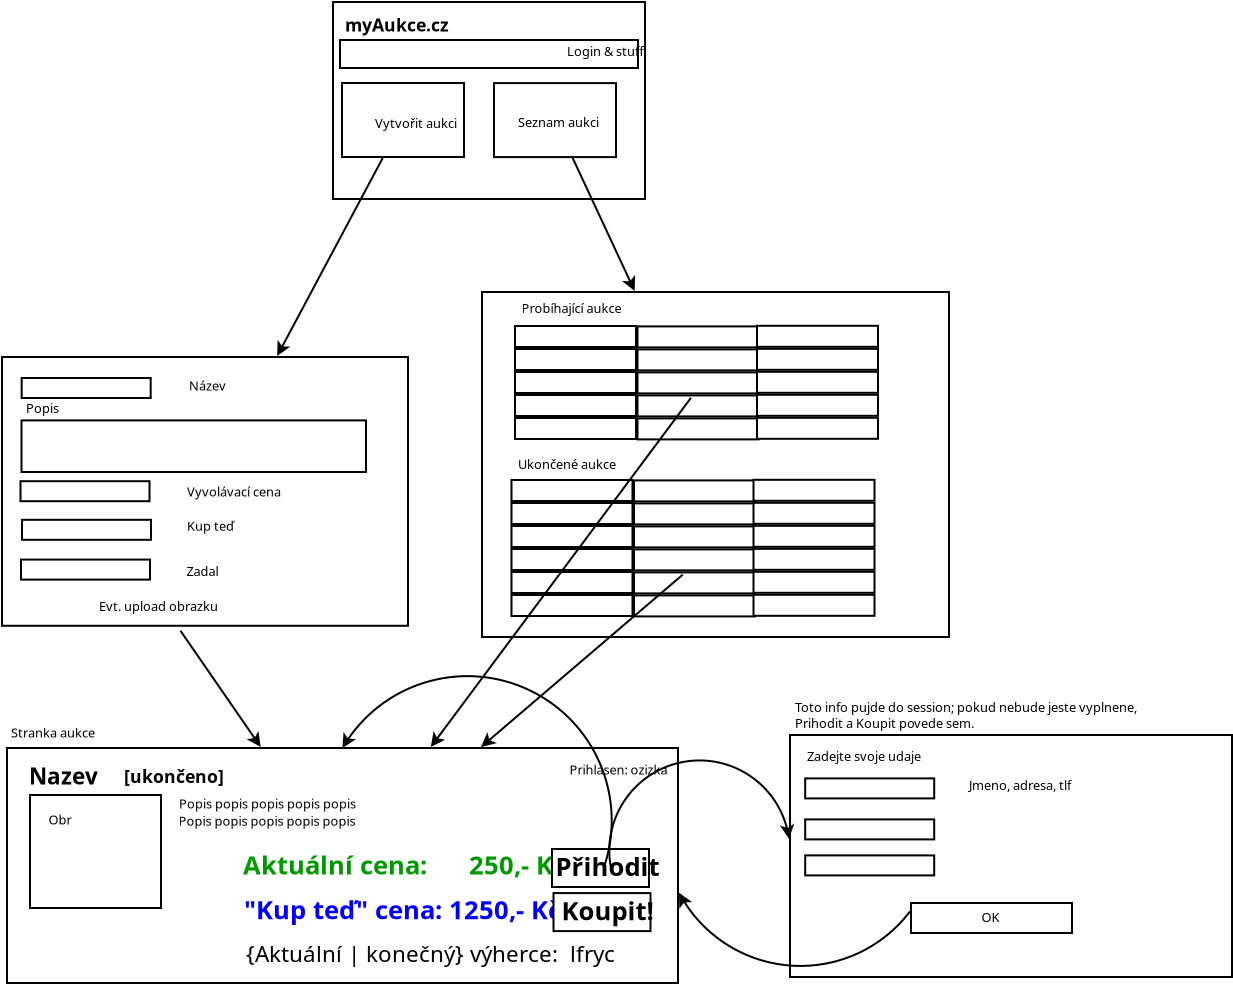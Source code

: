 <?xml version="1.0" encoding="UTF-8"?>
<dia:diagram xmlns:dia="http://www.lysator.liu.se/~alla/dia/">
  <dia:layer name="Pozadí" visible="true">
    <dia:object type="Standard - Box" version="0" id="O0">
      <dia:attribute name="obj_pos">
        <dia:point val="22.65,3.55"/>
      </dia:attribute>
      <dia:attribute name="obj_bb">
        <dia:rectangle val="22.6,3.5;38.3,13.45"/>
      </dia:attribute>
      <dia:attribute name="elem_corner">
        <dia:point val="22.65,3.55"/>
      </dia:attribute>
      <dia:attribute name="elem_width">
        <dia:real val="15.6"/>
      </dia:attribute>
      <dia:attribute name="elem_height">
        <dia:real val="9.85"/>
      </dia:attribute>
      <dia:attribute name="show_background">
        <dia:boolean val="true"/>
      </dia:attribute>
    </dia:object>
    <dia:object type="Standard - Box" version="0" id="O1">
      <dia:attribute name="obj_pos">
        <dia:point val="23.1,7.6"/>
      </dia:attribute>
      <dia:attribute name="obj_bb">
        <dia:rectangle val="23.05,7.55;29.25,11.35"/>
      </dia:attribute>
      <dia:attribute name="elem_corner">
        <dia:point val="23.1,7.6"/>
      </dia:attribute>
      <dia:attribute name="elem_width">
        <dia:real val="6.1"/>
      </dia:attribute>
      <dia:attribute name="elem_height">
        <dia:real val="3.7"/>
      </dia:attribute>
      <dia:attribute name="show_background">
        <dia:boolean val="true"/>
      </dia:attribute>
    </dia:object>
    <dia:object type="Standard - Text" version="1" id="O2">
      <dia:attribute name="obj_pos">
        <dia:point val="23.25,5.025"/>
      </dia:attribute>
      <dia:attribute name="obj_bb">
        <dia:rectangle val="23.25,4.298;27.883,5.567"/>
      </dia:attribute>
      <dia:attribute name="text">
        <dia:composite type="text">
          <dia:attribute name="string">
            <dia:string>#myAukce.cz#</dia:string>
          </dia:attribute>
          <dia:attribute name="font">
            <dia:font family="sans" style="80" name="Helvetica-Bold"/>
          </dia:attribute>
          <dia:attribute name="height">
            <dia:real val="1.1"/>
          </dia:attribute>
          <dia:attribute name="pos">
            <dia:point val="23.25,5.025"/>
          </dia:attribute>
          <dia:attribute name="color">
            <dia:color val="#000000"/>
          </dia:attribute>
          <dia:attribute name="alignment">
            <dia:enum val="0"/>
          </dia:attribute>
        </dia:composite>
      </dia:attribute>
      <dia:attribute name="valign">
        <dia:enum val="3"/>
      </dia:attribute>
    </dia:object>
    <dia:object type="Standard - Text" version="1" id="O3">
      <dia:attribute name="obj_pos">
        <dia:point val="24.75,9.85"/>
      </dia:attribute>
      <dia:attribute name="obj_bb">
        <dia:rectangle val="24.75,9.32;28.2,10.245"/>
      </dia:attribute>
      <dia:attribute name="text">
        <dia:composite type="text">
          <dia:attribute name="string">
            <dia:string>#Vytvořit aukci#</dia:string>
          </dia:attribute>
          <dia:attribute name="font">
            <dia:font family="sans" style="0" name="Helvetica"/>
          </dia:attribute>
          <dia:attribute name="height">
            <dia:real val="0.8"/>
          </dia:attribute>
          <dia:attribute name="pos">
            <dia:point val="24.75,9.85"/>
          </dia:attribute>
          <dia:attribute name="color">
            <dia:color val="#000000"/>
          </dia:attribute>
          <dia:attribute name="alignment">
            <dia:enum val="0"/>
          </dia:attribute>
        </dia:composite>
      </dia:attribute>
      <dia:attribute name="valign">
        <dia:enum val="3"/>
      </dia:attribute>
    </dia:object>
    <dia:object type="Standard - Box" version="0" id="O4">
      <dia:attribute name="obj_pos">
        <dia:point val="30.7,7.605"/>
      </dia:attribute>
      <dia:attribute name="obj_bb">
        <dia:rectangle val="30.65,7.555;36.85,11.355"/>
      </dia:attribute>
      <dia:attribute name="elem_corner">
        <dia:point val="30.7,7.605"/>
      </dia:attribute>
      <dia:attribute name="elem_width">
        <dia:real val="6.1"/>
      </dia:attribute>
      <dia:attribute name="elem_height">
        <dia:real val="3.7"/>
      </dia:attribute>
      <dia:attribute name="show_background">
        <dia:boolean val="true"/>
      </dia:attribute>
    </dia:object>
    <dia:object type="Standard - Text" version="1" id="O5">
      <dia:attribute name="obj_pos">
        <dia:point val="31.9,9.805"/>
      </dia:attribute>
      <dia:attribute name="obj_bb">
        <dia:rectangle val="31.9,9.275;35.572,10.2"/>
      </dia:attribute>
      <dia:attribute name="text">
        <dia:composite type="text">
          <dia:attribute name="string">
            <dia:string>#Seznam aukci#</dia:string>
          </dia:attribute>
          <dia:attribute name="font">
            <dia:font family="sans" style="0" name="Helvetica"/>
          </dia:attribute>
          <dia:attribute name="height">
            <dia:real val="0.8"/>
          </dia:attribute>
          <dia:attribute name="pos">
            <dia:point val="31.9,9.805"/>
          </dia:attribute>
          <dia:attribute name="color">
            <dia:color val="#000000"/>
          </dia:attribute>
          <dia:attribute name="alignment">
            <dia:enum val="0"/>
          </dia:attribute>
        </dia:composite>
      </dia:attribute>
      <dia:attribute name="valign">
        <dia:enum val="3"/>
      </dia:attribute>
    </dia:object>
    <dia:object type="Standard - Box" version="0" id="O6">
      <dia:attribute name="obj_pos">
        <dia:point val="23,5.45"/>
      </dia:attribute>
      <dia:attribute name="obj_bb">
        <dia:rectangle val="22.95,5.4;37.95,6.9"/>
      </dia:attribute>
      <dia:attribute name="elem_corner">
        <dia:point val="23,5.45"/>
      </dia:attribute>
      <dia:attribute name="elem_width">
        <dia:real val="14.9"/>
      </dia:attribute>
      <dia:attribute name="elem_height">
        <dia:real val="1.4"/>
      </dia:attribute>
      <dia:attribute name="show_background">
        <dia:boolean val="true"/>
      </dia:attribute>
    </dia:object>
    <dia:object type="Standard - Text" version="1" id="O7">
      <dia:attribute name="obj_pos">
        <dia:point val="34.35,6.25"/>
      </dia:attribute>
      <dia:attribute name="obj_bb">
        <dia:rectangle val="34.35,5.72;37.587,6.645"/>
      </dia:attribute>
      <dia:attribute name="text">
        <dia:composite type="text">
          <dia:attribute name="string">
            <dia:string>#Login &amp; stuff#</dia:string>
          </dia:attribute>
          <dia:attribute name="font">
            <dia:font family="sans" style="0" name="Helvetica"/>
          </dia:attribute>
          <dia:attribute name="height">
            <dia:real val="0.8"/>
          </dia:attribute>
          <dia:attribute name="pos">
            <dia:point val="34.35,6.25"/>
          </dia:attribute>
          <dia:attribute name="color">
            <dia:color val="#000000"/>
          </dia:attribute>
          <dia:attribute name="alignment">
            <dia:enum val="0"/>
          </dia:attribute>
        </dia:composite>
      </dia:attribute>
      <dia:attribute name="valign">
        <dia:enum val="3"/>
      </dia:attribute>
    </dia:object>
    <dia:object type="Standard - Box" version="0" id="O8">
      <dia:attribute name="obj_pos">
        <dia:point val="6.1,21.3"/>
      </dia:attribute>
      <dia:attribute name="obj_bb">
        <dia:rectangle val="6.05,21.25;26.45,34.788"/>
      </dia:attribute>
      <dia:attribute name="elem_corner">
        <dia:point val="6.1,21.3"/>
      </dia:attribute>
      <dia:attribute name="elem_width">
        <dia:real val="20.3"/>
      </dia:attribute>
      <dia:attribute name="elem_height">
        <dia:real val="13.438"/>
      </dia:attribute>
      <dia:attribute name="show_background">
        <dia:boolean val="true"/>
      </dia:attribute>
    </dia:object>
    <dia:object type="Standard - Box" version="0" id="O9">
      <dia:attribute name="obj_pos">
        <dia:point val="7.083,22.35"/>
      </dia:attribute>
      <dia:attribute name="obj_bb">
        <dia:rectangle val="7.033,22.3;13.583,23.4"/>
      </dia:attribute>
      <dia:attribute name="elem_corner">
        <dia:point val="7.083,22.35"/>
      </dia:attribute>
      <dia:attribute name="elem_width">
        <dia:real val="6.45"/>
      </dia:attribute>
      <dia:attribute name="elem_height">
        <dia:real val="1"/>
      </dia:attribute>
      <dia:attribute name="show_background">
        <dia:boolean val="true"/>
      </dia:attribute>
    </dia:object>
    <dia:object type="Standard - Box" version="0" id="O10">
      <dia:attribute name="obj_pos">
        <dia:point val="7.075,24.47"/>
      </dia:attribute>
      <dia:attribute name="obj_bb">
        <dia:rectangle val="7.025,24.42;24.35,27.1"/>
      </dia:attribute>
      <dia:attribute name="elem_corner">
        <dia:point val="7.075,24.47"/>
      </dia:attribute>
      <dia:attribute name="elem_width">
        <dia:real val="17.225"/>
      </dia:attribute>
      <dia:attribute name="elem_height">
        <dia:real val="2.58"/>
      </dia:attribute>
      <dia:attribute name="show_background">
        <dia:boolean val="true"/>
      </dia:attribute>
    </dia:object>
    <dia:object type="Standard - Box" version="0" id="O11">
      <dia:attribute name="obj_pos">
        <dia:point val="7.1,29.44"/>
      </dia:attribute>
      <dia:attribute name="obj_bb">
        <dia:rectangle val="7.05,29.39;13.6,30.49"/>
      </dia:attribute>
      <dia:attribute name="elem_corner">
        <dia:point val="7.1,29.44"/>
      </dia:attribute>
      <dia:attribute name="elem_width">
        <dia:real val="6.45"/>
      </dia:attribute>
      <dia:attribute name="elem_height">
        <dia:real val="1"/>
      </dia:attribute>
      <dia:attribute name="show_background">
        <dia:boolean val="true"/>
      </dia:attribute>
    </dia:object>
    <dia:object type="Standard - Box" version="0" id="O12">
      <dia:attribute name="obj_pos">
        <dia:point val="7.025,27.51"/>
      </dia:attribute>
      <dia:attribute name="obj_bb">
        <dia:rectangle val="6.975,27.46;13.525,28.56"/>
      </dia:attribute>
      <dia:attribute name="elem_corner">
        <dia:point val="7.025,27.51"/>
      </dia:attribute>
      <dia:attribute name="elem_width">
        <dia:real val="6.45"/>
      </dia:attribute>
      <dia:attribute name="elem_height">
        <dia:real val="1"/>
      </dia:attribute>
      <dia:attribute name="show_background">
        <dia:boolean val="true"/>
      </dia:attribute>
    </dia:object>
    <dia:object type="Standard - Box" version="0" id="O13">
      <dia:attribute name="obj_pos">
        <dia:point val="7.05,31.43"/>
      </dia:attribute>
      <dia:attribute name="obj_bb">
        <dia:rectangle val="7,31.38;13.55,32.48"/>
      </dia:attribute>
      <dia:attribute name="elem_corner">
        <dia:point val="7.05,31.43"/>
      </dia:attribute>
      <dia:attribute name="elem_width">
        <dia:real val="6.45"/>
      </dia:attribute>
      <dia:attribute name="elem_height">
        <dia:real val="1"/>
      </dia:attribute>
      <dia:attribute name="show_background">
        <dia:boolean val="true"/>
      </dia:attribute>
    </dia:object>
    <dia:object type="Standard - Text" version="1" id="O14">
      <dia:attribute name="obj_pos">
        <dia:point val="15.45,22.975"/>
      </dia:attribute>
      <dia:attribute name="obj_bb">
        <dia:rectangle val="15.45,22.445;17.105,23.37"/>
      </dia:attribute>
      <dia:attribute name="text">
        <dia:composite type="text">
          <dia:attribute name="string">
            <dia:string>#Název#</dia:string>
          </dia:attribute>
          <dia:attribute name="font">
            <dia:font family="sans" style="0" name="Helvetica"/>
          </dia:attribute>
          <dia:attribute name="height">
            <dia:real val="0.8"/>
          </dia:attribute>
          <dia:attribute name="pos">
            <dia:point val="15.45,22.975"/>
          </dia:attribute>
          <dia:attribute name="color">
            <dia:color val="#000000"/>
          </dia:attribute>
          <dia:attribute name="alignment">
            <dia:enum val="0"/>
          </dia:attribute>
        </dia:composite>
      </dia:attribute>
      <dia:attribute name="valign">
        <dia:enum val="3"/>
      </dia:attribute>
    </dia:object>
    <dia:object type="Standard - Text" version="1" id="O15">
      <dia:attribute name="obj_pos">
        <dia:point val="7.3,24.1"/>
      </dia:attribute>
      <dia:attribute name="obj_bb">
        <dia:rectangle val="7.3,23.554;8.776,24.528"/>
      </dia:attribute>
      <dia:attribute name="text">
        <dia:composite type="text">
          <dia:attribute name="string">
            <dia:string>#Popis#</dia:string>
          </dia:attribute>
          <dia:attribute name="font">
            <dia:font family="sans" style="0" name="Helvetica"/>
          </dia:attribute>
          <dia:attribute name="height">
            <dia:real val="0.8"/>
          </dia:attribute>
          <dia:attribute name="pos">
            <dia:point val="7.3,24.1"/>
          </dia:attribute>
          <dia:attribute name="color">
            <dia:color val="#000000"/>
          </dia:attribute>
          <dia:attribute name="alignment">
            <dia:enum val="0"/>
          </dia:attribute>
        </dia:composite>
      </dia:attribute>
      <dia:attribute name="valign">
        <dia:enum val="3"/>
      </dia:attribute>
    </dia:object>
    <dia:object type="Standard - Text" version="1" id="O16">
      <dia:attribute name="obj_pos">
        <dia:point val="15.35,28.27"/>
      </dia:attribute>
      <dia:attribute name="obj_bb">
        <dia:rectangle val="15.35,27.74;19.58,28.665"/>
      </dia:attribute>
      <dia:attribute name="text">
        <dia:composite type="text">
          <dia:attribute name="string">
            <dia:string>#Vyvolávací cena#</dia:string>
          </dia:attribute>
          <dia:attribute name="font">
            <dia:font family="sans" style="0" name="Helvetica"/>
          </dia:attribute>
          <dia:attribute name="height">
            <dia:real val="0.8"/>
          </dia:attribute>
          <dia:attribute name="pos">
            <dia:point val="15.35,28.27"/>
          </dia:attribute>
          <dia:attribute name="color">
            <dia:color val="#000000"/>
          </dia:attribute>
          <dia:attribute name="alignment">
            <dia:enum val="0"/>
          </dia:attribute>
        </dia:composite>
      </dia:attribute>
      <dia:attribute name="valign">
        <dia:enum val="3"/>
      </dia:attribute>
    </dia:object>
    <dia:object type="Standard - Text" version="1" id="O17">
      <dia:attribute name="obj_pos">
        <dia:point val="15.35,29.99"/>
      </dia:attribute>
      <dia:attribute name="obj_bb">
        <dia:rectangle val="15.35,29.46;17.558,30.385"/>
      </dia:attribute>
      <dia:attribute name="text">
        <dia:composite type="text">
          <dia:attribute name="string">
            <dia:string>#Kup teď #</dia:string>
          </dia:attribute>
          <dia:attribute name="font">
            <dia:font family="sans" style="0" name="Helvetica"/>
          </dia:attribute>
          <dia:attribute name="height">
            <dia:real val="0.8"/>
          </dia:attribute>
          <dia:attribute name="pos">
            <dia:point val="15.35,29.99"/>
          </dia:attribute>
          <dia:attribute name="color">
            <dia:color val="#000000"/>
          </dia:attribute>
          <dia:attribute name="alignment">
            <dia:enum val="0"/>
          </dia:attribute>
        </dia:composite>
      </dia:attribute>
      <dia:attribute name="valign">
        <dia:enum val="3"/>
      </dia:attribute>
    </dia:object>
    <dia:object type="Standard - Text" version="1" id="O18">
      <dia:attribute name="obj_pos">
        <dia:point val="15.325,32.25"/>
      </dia:attribute>
      <dia:attribute name="obj_bb">
        <dia:rectangle val="15.325,31.72;16.785,32.645"/>
      </dia:attribute>
      <dia:attribute name="text">
        <dia:composite type="text">
          <dia:attribute name="string">
            <dia:string>#Zadal#</dia:string>
          </dia:attribute>
          <dia:attribute name="font">
            <dia:font family="sans" style="0" name="Helvetica"/>
          </dia:attribute>
          <dia:attribute name="height">
            <dia:real val="0.8"/>
          </dia:attribute>
          <dia:attribute name="pos">
            <dia:point val="15.325,32.25"/>
          </dia:attribute>
          <dia:attribute name="color">
            <dia:color val="#000000"/>
          </dia:attribute>
          <dia:attribute name="alignment">
            <dia:enum val="0"/>
          </dia:attribute>
        </dia:composite>
      </dia:attribute>
      <dia:attribute name="valign">
        <dia:enum val="3"/>
      </dia:attribute>
    </dia:object>
    <dia:object type="Standard - Line" version="0" id="O19">
      <dia:attribute name="obj_pos">
        <dia:point val="25.137,11.35"/>
      </dia:attribute>
      <dia:attribute name="obj_bb">
        <dia:rectangle val="19.394,11.282;25.205,21.529"/>
      </dia:attribute>
      <dia:attribute name="conn_endpoints">
        <dia:point val="25.137,11.35"/>
        <dia:point val="19.859,21.25"/>
      </dia:attribute>
      <dia:attribute name="numcp">
        <dia:int val="1"/>
      </dia:attribute>
      <dia:attribute name="end_arrow">
        <dia:enum val="22"/>
      </dia:attribute>
      <dia:attribute name="end_arrow_length">
        <dia:real val="0.5"/>
      </dia:attribute>
      <dia:attribute name="end_arrow_width">
        <dia:real val="0.5"/>
      </dia:attribute>
      <dia:connections>
        <dia:connection handle="0" to="O1" connection="8"/>
        <dia:connection handle="1" to="O8" connection="8"/>
      </dia:connections>
    </dia:object>
    <dia:object type="Standard - Box" version="0" id="O20">
      <dia:attribute name="obj_pos">
        <dia:point val="30.1,18.05"/>
      </dia:attribute>
      <dia:attribute name="obj_bb">
        <dia:rectangle val="30.05,18;53.5,35.35"/>
      </dia:attribute>
      <dia:attribute name="elem_corner">
        <dia:point val="30.1,18.05"/>
      </dia:attribute>
      <dia:attribute name="elem_width">
        <dia:real val="23.35"/>
      </dia:attribute>
      <dia:attribute name="elem_height">
        <dia:real val="17.25"/>
      </dia:attribute>
      <dia:attribute name="show_background">
        <dia:boolean val="true"/>
      </dia:attribute>
    </dia:object>
    <dia:object type="Standard - Box" version="0" id="O21">
      <dia:attribute name="obj_pos">
        <dia:point val="31.75,19.75"/>
      </dia:attribute>
      <dia:attribute name="obj_bb">
        <dia:rectangle val="31.7,19.7;37.85,20.85"/>
      </dia:attribute>
      <dia:attribute name="elem_corner">
        <dia:point val="31.75,19.75"/>
      </dia:attribute>
      <dia:attribute name="elem_width">
        <dia:real val="6.05"/>
      </dia:attribute>
      <dia:attribute name="elem_height">
        <dia:real val="1.05"/>
      </dia:attribute>
      <dia:attribute name="show_background">
        <dia:boolean val="true"/>
      </dia:attribute>
    </dia:object>
    <dia:object type="Standard - Box" version="0" id="O22">
      <dia:attribute name="obj_pos">
        <dia:point val="31.75,20.9"/>
      </dia:attribute>
      <dia:attribute name="obj_bb">
        <dia:rectangle val="31.7,20.85;37.85,22"/>
      </dia:attribute>
      <dia:attribute name="elem_corner">
        <dia:point val="31.75,20.9"/>
      </dia:attribute>
      <dia:attribute name="elem_width">
        <dia:real val="6.05"/>
      </dia:attribute>
      <dia:attribute name="elem_height">
        <dia:real val="1.05"/>
      </dia:attribute>
      <dia:attribute name="show_background">
        <dia:boolean val="true"/>
      </dia:attribute>
    </dia:object>
    <dia:object type="Standard - Box" version="0" id="O23">
      <dia:attribute name="obj_pos">
        <dia:point val="31.75,22.05"/>
      </dia:attribute>
      <dia:attribute name="obj_bb">
        <dia:rectangle val="31.7,22;37.85,23.15"/>
      </dia:attribute>
      <dia:attribute name="elem_corner">
        <dia:point val="31.75,22.05"/>
      </dia:attribute>
      <dia:attribute name="elem_width">
        <dia:real val="6.05"/>
      </dia:attribute>
      <dia:attribute name="elem_height">
        <dia:real val="1.05"/>
      </dia:attribute>
      <dia:attribute name="show_background">
        <dia:boolean val="true"/>
      </dia:attribute>
    </dia:object>
    <dia:object type="Standard - Box" version="0" id="O24">
      <dia:attribute name="obj_pos">
        <dia:point val="31.75,23.2"/>
      </dia:attribute>
      <dia:attribute name="obj_bb">
        <dia:rectangle val="31.7,23.15;37.85,24.3"/>
      </dia:attribute>
      <dia:attribute name="elem_corner">
        <dia:point val="31.75,23.2"/>
      </dia:attribute>
      <dia:attribute name="elem_width">
        <dia:real val="6.05"/>
      </dia:attribute>
      <dia:attribute name="elem_height">
        <dia:real val="1.05"/>
      </dia:attribute>
      <dia:attribute name="show_background">
        <dia:boolean val="true"/>
      </dia:attribute>
    </dia:object>
    <dia:object type="Standard - Box" version="0" id="O25">
      <dia:attribute name="obj_pos">
        <dia:point val="31.75,24.35"/>
      </dia:attribute>
      <dia:attribute name="obj_bb">
        <dia:rectangle val="31.7,24.3;37.85,25.45"/>
      </dia:attribute>
      <dia:attribute name="elem_corner">
        <dia:point val="31.75,24.35"/>
      </dia:attribute>
      <dia:attribute name="elem_width">
        <dia:real val="6.05"/>
      </dia:attribute>
      <dia:attribute name="elem_height">
        <dia:real val="1.05"/>
      </dia:attribute>
      <dia:attribute name="show_background">
        <dia:boolean val="true"/>
      </dia:attribute>
    </dia:object>
    <dia:object type="Standard - Box" version="0" id="O26">
      <dia:attribute name="obj_pos">
        <dia:point val="37.875,19.77"/>
      </dia:attribute>
      <dia:attribute name="obj_bb">
        <dia:rectangle val="37.825,19.72;43.975,20.87"/>
      </dia:attribute>
      <dia:attribute name="elem_corner">
        <dia:point val="37.875,19.77"/>
      </dia:attribute>
      <dia:attribute name="elem_width">
        <dia:real val="6.05"/>
      </dia:attribute>
      <dia:attribute name="elem_height">
        <dia:real val="1.05"/>
      </dia:attribute>
      <dia:attribute name="show_background">
        <dia:boolean val="true"/>
      </dia:attribute>
    </dia:object>
    <dia:object type="Standard - Box" version="0" id="O27">
      <dia:attribute name="obj_pos">
        <dia:point val="37.875,20.92"/>
      </dia:attribute>
      <dia:attribute name="obj_bb">
        <dia:rectangle val="37.825,20.87;43.975,22.02"/>
      </dia:attribute>
      <dia:attribute name="elem_corner">
        <dia:point val="37.875,20.92"/>
      </dia:attribute>
      <dia:attribute name="elem_width">
        <dia:real val="6.05"/>
      </dia:attribute>
      <dia:attribute name="elem_height">
        <dia:real val="1.05"/>
      </dia:attribute>
      <dia:attribute name="show_background">
        <dia:boolean val="true"/>
      </dia:attribute>
    </dia:object>
    <dia:object type="Standard - Box" version="0" id="O28">
      <dia:attribute name="obj_pos">
        <dia:point val="37.875,22.07"/>
      </dia:attribute>
      <dia:attribute name="obj_bb">
        <dia:rectangle val="37.825,22.02;43.975,23.17"/>
      </dia:attribute>
      <dia:attribute name="elem_corner">
        <dia:point val="37.875,22.07"/>
      </dia:attribute>
      <dia:attribute name="elem_width">
        <dia:real val="6.05"/>
      </dia:attribute>
      <dia:attribute name="elem_height">
        <dia:real val="1.05"/>
      </dia:attribute>
      <dia:attribute name="show_background">
        <dia:boolean val="true"/>
      </dia:attribute>
    </dia:object>
    <dia:object type="Standard - Box" version="0" id="O29">
      <dia:attribute name="obj_pos">
        <dia:point val="37.875,23.22"/>
      </dia:attribute>
      <dia:attribute name="obj_bb">
        <dia:rectangle val="37.825,23.17;43.975,24.32"/>
      </dia:attribute>
      <dia:attribute name="elem_corner">
        <dia:point val="37.875,23.22"/>
      </dia:attribute>
      <dia:attribute name="elem_width">
        <dia:real val="6.05"/>
      </dia:attribute>
      <dia:attribute name="elem_height">
        <dia:real val="1.05"/>
      </dia:attribute>
      <dia:attribute name="show_background">
        <dia:boolean val="true"/>
      </dia:attribute>
    </dia:object>
    <dia:object type="Standard - Box" version="0" id="O30">
      <dia:attribute name="obj_pos">
        <dia:point val="37.875,24.37"/>
      </dia:attribute>
      <dia:attribute name="obj_bb">
        <dia:rectangle val="37.825,24.32;43.975,25.47"/>
      </dia:attribute>
      <dia:attribute name="elem_corner">
        <dia:point val="37.875,24.37"/>
      </dia:attribute>
      <dia:attribute name="elem_width">
        <dia:real val="6.05"/>
      </dia:attribute>
      <dia:attribute name="elem_height">
        <dia:real val="1.05"/>
      </dia:attribute>
      <dia:attribute name="show_background">
        <dia:boolean val="true"/>
      </dia:attribute>
    </dia:object>
    <dia:object type="Standard - Box" version="0" id="O31">
      <dia:attribute name="obj_pos">
        <dia:point val="43.85,19.74"/>
      </dia:attribute>
      <dia:attribute name="obj_bb">
        <dia:rectangle val="43.8,19.69;49.95,20.84"/>
      </dia:attribute>
      <dia:attribute name="elem_corner">
        <dia:point val="43.85,19.74"/>
      </dia:attribute>
      <dia:attribute name="elem_width">
        <dia:real val="6.05"/>
      </dia:attribute>
      <dia:attribute name="elem_height">
        <dia:real val="1.05"/>
      </dia:attribute>
      <dia:attribute name="show_background">
        <dia:boolean val="true"/>
      </dia:attribute>
    </dia:object>
    <dia:object type="Standard - Box" version="0" id="O32">
      <dia:attribute name="obj_pos">
        <dia:point val="43.85,20.89"/>
      </dia:attribute>
      <dia:attribute name="obj_bb">
        <dia:rectangle val="43.8,20.84;49.95,21.99"/>
      </dia:attribute>
      <dia:attribute name="elem_corner">
        <dia:point val="43.85,20.89"/>
      </dia:attribute>
      <dia:attribute name="elem_width">
        <dia:real val="6.05"/>
      </dia:attribute>
      <dia:attribute name="elem_height">
        <dia:real val="1.05"/>
      </dia:attribute>
      <dia:attribute name="show_background">
        <dia:boolean val="true"/>
      </dia:attribute>
    </dia:object>
    <dia:object type="Standard - Box" version="0" id="O33">
      <dia:attribute name="obj_pos">
        <dia:point val="43.85,22.04"/>
      </dia:attribute>
      <dia:attribute name="obj_bb">
        <dia:rectangle val="43.8,21.99;49.95,23.14"/>
      </dia:attribute>
      <dia:attribute name="elem_corner">
        <dia:point val="43.85,22.04"/>
      </dia:attribute>
      <dia:attribute name="elem_width">
        <dia:real val="6.05"/>
      </dia:attribute>
      <dia:attribute name="elem_height">
        <dia:real val="1.05"/>
      </dia:attribute>
      <dia:attribute name="show_background">
        <dia:boolean val="true"/>
      </dia:attribute>
    </dia:object>
    <dia:object type="Standard - Box" version="0" id="O34">
      <dia:attribute name="obj_pos">
        <dia:point val="43.85,23.19"/>
      </dia:attribute>
      <dia:attribute name="obj_bb">
        <dia:rectangle val="43.8,23.14;49.95,24.29"/>
      </dia:attribute>
      <dia:attribute name="elem_corner">
        <dia:point val="43.85,23.19"/>
      </dia:attribute>
      <dia:attribute name="elem_width">
        <dia:real val="6.05"/>
      </dia:attribute>
      <dia:attribute name="elem_height">
        <dia:real val="1.05"/>
      </dia:attribute>
      <dia:attribute name="show_background">
        <dia:boolean val="true"/>
      </dia:attribute>
    </dia:object>
    <dia:object type="Standard - Box" version="0" id="O35">
      <dia:attribute name="obj_pos">
        <dia:point val="43.85,24.34"/>
      </dia:attribute>
      <dia:attribute name="obj_bb">
        <dia:rectangle val="43.8,24.29;49.95,25.44"/>
      </dia:attribute>
      <dia:attribute name="elem_corner">
        <dia:point val="43.85,24.34"/>
      </dia:attribute>
      <dia:attribute name="elem_width">
        <dia:real val="6.05"/>
      </dia:attribute>
      <dia:attribute name="elem_height">
        <dia:real val="1.05"/>
      </dia:attribute>
      <dia:attribute name="show_background">
        <dia:boolean val="true"/>
      </dia:attribute>
    </dia:object>
    <dia:object type="Standard - Text" version="1" id="O36">
      <dia:attribute name="obj_pos">
        <dia:point val="32.075,19.1"/>
      </dia:attribute>
      <dia:attribute name="obj_bb">
        <dia:rectangle val="32.075,18.57;36.59,19.495"/>
      </dia:attribute>
      <dia:attribute name="text">
        <dia:composite type="text">
          <dia:attribute name="string">
            <dia:string>#Probíhající aukce#</dia:string>
          </dia:attribute>
          <dia:attribute name="font">
            <dia:font family="sans" style="0" name="Helvetica"/>
          </dia:attribute>
          <dia:attribute name="height">
            <dia:real val="0.8"/>
          </dia:attribute>
          <dia:attribute name="pos">
            <dia:point val="32.075,19.1"/>
          </dia:attribute>
          <dia:attribute name="color">
            <dia:color val="#000000"/>
          </dia:attribute>
          <dia:attribute name="alignment">
            <dia:enum val="0"/>
          </dia:attribute>
        </dia:composite>
      </dia:attribute>
      <dia:attribute name="valign">
        <dia:enum val="3"/>
      </dia:attribute>
    </dia:object>
    <dia:object type="Standard - Box" version="0" id="O37">
      <dia:attribute name="obj_pos">
        <dia:point val="31.575,27.45"/>
      </dia:attribute>
      <dia:attribute name="obj_bb">
        <dia:rectangle val="31.525,27.4;37.675,28.55"/>
      </dia:attribute>
      <dia:attribute name="elem_corner">
        <dia:point val="31.575,27.45"/>
      </dia:attribute>
      <dia:attribute name="elem_width">
        <dia:real val="6.05"/>
      </dia:attribute>
      <dia:attribute name="elem_height">
        <dia:real val="1.05"/>
      </dia:attribute>
      <dia:attribute name="show_background">
        <dia:boolean val="true"/>
      </dia:attribute>
    </dia:object>
    <dia:object type="Standard - Box" version="0" id="O38">
      <dia:attribute name="obj_pos">
        <dia:point val="31.575,28.6"/>
      </dia:attribute>
      <dia:attribute name="obj_bb">
        <dia:rectangle val="31.525,28.55;37.675,29.7"/>
      </dia:attribute>
      <dia:attribute name="elem_corner">
        <dia:point val="31.575,28.6"/>
      </dia:attribute>
      <dia:attribute name="elem_width">
        <dia:real val="6.05"/>
      </dia:attribute>
      <dia:attribute name="elem_height">
        <dia:real val="1.05"/>
      </dia:attribute>
      <dia:attribute name="show_background">
        <dia:boolean val="true"/>
      </dia:attribute>
    </dia:object>
    <dia:object type="Standard - Box" version="0" id="O39">
      <dia:attribute name="obj_pos">
        <dia:point val="31.575,29.75"/>
      </dia:attribute>
      <dia:attribute name="obj_bb">
        <dia:rectangle val="31.525,29.7;37.675,30.85"/>
      </dia:attribute>
      <dia:attribute name="elem_corner">
        <dia:point val="31.575,29.75"/>
      </dia:attribute>
      <dia:attribute name="elem_width">
        <dia:real val="6.05"/>
      </dia:attribute>
      <dia:attribute name="elem_height">
        <dia:real val="1.05"/>
      </dia:attribute>
      <dia:attribute name="show_background">
        <dia:boolean val="true"/>
      </dia:attribute>
    </dia:object>
    <dia:object type="Standard - Box" version="0" id="O40">
      <dia:attribute name="obj_pos">
        <dia:point val="31.575,30.9"/>
      </dia:attribute>
      <dia:attribute name="obj_bb">
        <dia:rectangle val="31.525,30.85;37.675,32"/>
      </dia:attribute>
      <dia:attribute name="elem_corner">
        <dia:point val="31.575,30.9"/>
      </dia:attribute>
      <dia:attribute name="elem_width">
        <dia:real val="6.05"/>
      </dia:attribute>
      <dia:attribute name="elem_height">
        <dia:real val="1.05"/>
      </dia:attribute>
      <dia:attribute name="show_background">
        <dia:boolean val="true"/>
      </dia:attribute>
    </dia:object>
    <dia:object type="Standard - Box" version="0" id="O41">
      <dia:attribute name="obj_pos">
        <dia:point val="31.575,32.05"/>
      </dia:attribute>
      <dia:attribute name="obj_bb">
        <dia:rectangle val="31.525,32;37.675,33.15"/>
      </dia:attribute>
      <dia:attribute name="elem_corner">
        <dia:point val="31.575,32.05"/>
      </dia:attribute>
      <dia:attribute name="elem_width">
        <dia:real val="6.05"/>
      </dia:attribute>
      <dia:attribute name="elem_height">
        <dia:real val="1.05"/>
      </dia:attribute>
      <dia:attribute name="show_background">
        <dia:boolean val="true"/>
      </dia:attribute>
    </dia:object>
    <dia:object type="Standard - Box" version="0" id="O42">
      <dia:attribute name="obj_pos">
        <dia:point val="31.575,33.2"/>
      </dia:attribute>
      <dia:attribute name="obj_bb">
        <dia:rectangle val="31.525,33.15;37.675,34.3"/>
      </dia:attribute>
      <dia:attribute name="elem_corner">
        <dia:point val="31.575,33.2"/>
      </dia:attribute>
      <dia:attribute name="elem_width">
        <dia:real val="6.05"/>
      </dia:attribute>
      <dia:attribute name="elem_height">
        <dia:real val="1.05"/>
      </dia:attribute>
      <dia:attribute name="show_background">
        <dia:boolean val="true"/>
      </dia:attribute>
    </dia:object>
    <dia:object type="Standard - Box" version="0" id="O43">
      <dia:attribute name="obj_pos">
        <dia:point val="37.7,27.47"/>
      </dia:attribute>
      <dia:attribute name="obj_bb">
        <dia:rectangle val="37.65,27.42;43.8,28.57"/>
      </dia:attribute>
      <dia:attribute name="elem_corner">
        <dia:point val="37.7,27.47"/>
      </dia:attribute>
      <dia:attribute name="elem_width">
        <dia:real val="6.05"/>
      </dia:attribute>
      <dia:attribute name="elem_height">
        <dia:real val="1.05"/>
      </dia:attribute>
      <dia:attribute name="show_background">
        <dia:boolean val="true"/>
      </dia:attribute>
    </dia:object>
    <dia:object type="Standard - Box" version="0" id="O44">
      <dia:attribute name="obj_pos">
        <dia:point val="37.7,28.62"/>
      </dia:attribute>
      <dia:attribute name="obj_bb">
        <dia:rectangle val="37.65,28.57;43.8,29.72"/>
      </dia:attribute>
      <dia:attribute name="elem_corner">
        <dia:point val="37.7,28.62"/>
      </dia:attribute>
      <dia:attribute name="elem_width">
        <dia:real val="6.05"/>
      </dia:attribute>
      <dia:attribute name="elem_height">
        <dia:real val="1.05"/>
      </dia:attribute>
      <dia:attribute name="show_background">
        <dia:boolean val="true"/>
      </dia:attribute>
    </dia:object>
    <dia:object type="Standard - Box" version="0" id="O45">
      <dia:attribute name="obj_pos">
        <dia:point val="37.7,29.77"/>
      </dia:attribute>
      <dia:attribute name="obj_bb">
        <dia:rectangle val="37.65,29.72;43.8,30.87"/>
      </dia:attribute>
      <dia:attribute name="elem_corner">
        <dia:point val="37.7,29.77"/>
      </dia:attribute>
      <dia:attribute name="elem_width">
        <dia:real val="6.05"/>
      </dia:attribute>
      <dia:attribute name="elem_height">
        <dia:real val="1.05"/>
      </dia:attribute>
      <dia:attribute name="show_background">
        <dia:boolean val="true"/>
      </dia:attribute>
    </dia:object>
    <dia:object type="Standard - Box" version="0" id="O46">
      <dia:attribute name="obj_pos">
        <dia:point val="37.7,30.92"/>
      </dia:attribute>
      <dia:attribute name="obj_bb">
        <dia:rectangle val="37.65,30.87;43.8,32.02"/>
      </dia:attribute>
      <dia:attribute name="elem_corner">
        <dia:point val="37.7,30.92"/>
      </dia:attribute>
      <dia:attribute name="elem_width">
        <dia:real val="6.05"/>
      </dia:attribute>
      <dia:attribute name="elem_height">
        <dia:real val="1.05"/>
      </dia:attribute>
      <dia:attribute name="show_background">
        <dia:boolean val="true"/>
      </dia:attribute>
    </dia:object>
    <dia:object type="Standard - Box" version="0" id="O47">
      <dia:attribute name="obj_pos">
        <dia:point val="37.7,32.07"/>
      </dia:attribute>
      <dia:attribute name="obj_bb">
        <dia:rectangle val="37.65,32.02;43.8,33.17"/>
      </dia:attribute>
      <dia:attribute name="elem_corner">
        <dia:point val="37.7,32.07"/>
      </dia:attribute>
      <dia:attribute name="elem_width">
        <dia:real val="6.05"/>
      </dia:attribute>
      <dia:attribute name="elem_height">
        <dia:real val="1.05"/>
      </dia:attribute>
      <dia:attribute name="show_background">
        <dia:boolean val="true"/>
      </dia:attribute>
    </dia:object>
    <dia:object type="Standard - Box" version="0" id="O48">
      <dia:attribute name="obj_pos">
        <dia:point val="37.7,33.22"/>
      </dia:attribute>
      <dia:attribute name="obj_bb">
        <dia:rectangle val="37.65,33.17;43.8,34.32"/>
      </dia:attribute>
      <dia:attribute name="elem_corner">
        <dia:point val="37.7,33.22"/>
      </dia:attribute>
      <dia:attribute name="elem_width">
        <dia:real val="6.05"/>
      </dia:attribute>
      <dia:attribute name="elem_height">
        <dia:real val="1.05"/>
      </dia:attribute>
      <dia:attribute name="show_background">
        <dia:boolean val="true"/>
      </dia:attribute>
    </dia:object>
    <dia:object type="Standard - Box" version="0" id="O49">
      <dia:attribute name="obj_pos">
        <dia:point val="43.675,27.44"/>
      </dia:attribute>
      <dia:attribute name="obj_bb">
        <dia:rectangle val="43.625,27.39;49.775,28.54"/>
      </dia:attribute>
      <dia:attribute name="elem_corner">
        <dia:point val="43.675,27.44"/>
      </dia:attribute>
      <dia:attribute name="elem_width">
        <dia:real val="6.05"/>
      </dia:attribute>
      <dia:attribute name="elem_height">
        <dia:real val="1.05"/>
      </dia:attribute>
      <dia:attribute name="show_background">
        <dia:boolean val="true"/>
      </dia:attribute>
    </dia:object>
    <dia:object type="Standard - Box" version="0" id="O50">
      <dia:attribute name="obj_pos">
        <dia:point val="43.675,28.59"/>
      </dia:attribute>
      <dia:attribute name="obj_bb">
        <dia:rectangle val="43.625,28.54;49.775,29.69"/>
      </dia:attribute>
      <dia:attribute name="elem_corner">
        <dia:point val="43.675,28.59"/>
      </dia:attribute>
      <dia:attribute name="elem_width">
        <dia:real val="6.05"/>
      </dia:attribute>
      <dia:attribute name="elem_height">
        <dia:real val="1.05"/>
      </dia:attribute>
      <dia:attribute name="show_background">
        <dia:boolean val="true"/>
      </dia:attribute>
    </dia:object>
    <dia:object type="Standard - Box" version="0" id="O51">
      <dia:attribute name="obj_pos">
        <dia:point val="43.675,29.74"/>
      </dia:attribute>
      <dia:attribute name="obj_bb">
        <dia:rectangle val="43.625,29.69;49.775,30.84"/>
      </dia:attribute>
      <dia:attribute name="elem_corner">
        <dia:point val="43.675,29.74"/>
      </dia:attribute>
      <dia:attribute name="elem_width">
        <dia:real val="6.05"/>
      </dia:attribute>
      <dia:attribute name="elem_height">
        <dia:real val="1.05"/>
      </dia:attribute>
      <dia:attribute name="show_background">
        <dia:boolean val="true"/>
      </dia:attribute>
    </dia:object>
    <dia:object type="Standard - Box" version="0" id="O52">
      <dia:attribute name="obj_pos">
        <dia:point val="43.675,30.89"/>
      </dia:attribute>
      <dia:attribute name="obj_bb">
        <dia:rectangle val="43.625,30.84;49.775,31.99"/>
      </dia:attribute>
      <dia:attribute name="elem_corner">
        <dia:point val="43.675,30.89"/>
      </dia:attribute>
      <dia:attribute name="elem_width">
        <dia:real val="6.05"/>
      </dia:attribute>
      <dia:attribute name="elem_height">
        <dia:real val="1.05"/>
      </dia:attribute>
      <dia:attribute name="show_background">
        <dia:boolean val="true"/>
      </dia:attribute>
    </dia:object>
    <dia:object type="Standard - Box" version="0" id="O53">
      <dia:attribute name="obj_pos">
        <dia:point val="43.675,32.04"/>
      </dia:attribute>
      <dia:attribute name="obj_bb">
        <dia:rectangle val="43.625,31.99;49.775,33.14"/>
      </dia:attribute>
      <dia:attribute name="elem_corner">
        <dia:point val="43.675,32.04"/>
      </dia:attribute>
      <dia:attribute name="elem_width">
        <dia:real val="6.05"/>
      </dia:attribute>
      <dia:attribute name="elem_height">
        <dia:real val="1.05"/>
      </dia:attribute>
      <dia:attribute name="show_background">
        <dia:boolean val="true"/>
      </dia:attribute>
    </dia:object>
    <dia:object type="Standard - Box" version="0" id="O54">
      <dia:attribute name="obj_pos">
        <dia:point val="43.675,33.19"/>
      </dia:attribute>
      <dia:attribute name="obj_bb">
        <dia:rectangle val="43.625,33.14;49.775,34.29"/>
      </dia:attribute>
      <dia:attribute name="elem_corner">
        <dia:point val="43.675,33.19"/>
      </dia:attribute>
      <dia:attribute name="elem_width">
        <dia:real val="6.05"/>
      </dia:attribute>
      <dia:attribute name="elem_height">
        <dia:real val="1.05"/>
      </dia:attribute>
      <dia:attribute name="show_background">
        <dia:boolean val="true"/>
      </dia:attribute>
    </dia:object>
    <dia:object type="Standard - Text" version="1" id="O55">
      <dia:attribute name="obj_pos">
        <dia:point val="31.9,26.9"/>
      </dia:attribute>
      <dia:attribute name="obj_bb">
        <dia:rectangle val="31.9,26.37;36.252,27.295"/>
      </dia:attribute>
      <dia:attribute name="text">
        <dia:composite type="text">
          <dia:attribute name="string">
            <dia:string>#Ukončené aukce#</dia:string>
          </dia:attribute>
          <dia:attribute name="font">
            <dia:font family="sans" style="0" name="Helvetica"/>
          </dia:attribute>
          <dia:attribute name="height">
            <dia:real val="0.8"/>
          </dia:attribute>
          <dia:attribute name="pos">
            <dia:point val="31.9,26.9"/>
          </dia:attribute>
          <dia:attribute name="color">
            <dia:color val="#000000"/>
          </dia:attribute>
          <dia:attribute name="alignment">
            <dia:enum val="0"/>
          </dia:attribute>
        </dia:composite>
      </dia:attribute>
      <dia:attribute name="valign">
        <dia:enum val="3"/>
      </dia:attribute>
    </dia:object>
    <dia:object type="Standard - Line" version="0" id="O56">
      <dia:attribute name="obj_pos">
        <dia:point val="34.632,11.347"/>
      </dia:attribute>
      <dia:attribute name="obj_bb">
        <dia:rectangle val="34.565,11.28;38.207,18.257"/>
      </dia:attribute>
      <dia:attribute name="conn_endpoints">
        <dia:point val="34.632,11.347"/>
        <dia:point val="37.733,18.001"/>
      </dia:attribute>
      <dia:attribute name="numcp">
        <dia:int val="1"/>
      </dia:attribute>
      <dia:attribute name="end_arrow">
        <dia:enum val="22"/>
      </dia:attribute>
      <dia:attribute name="end_arrow_length">
        <dia:real val="0.5"/>
      </dia:attribute>
      <dia:attribute name="end_arrow_width">
        <dia:real val="0.5"/>
      </dia:attribute>
      <dia:connections>
        <dia:connection handle="0" to="O4" connection="8"/>
        <dia:connection handle="1" to="O20" connection="8"/>
      </dia:connections>
    </dia:object>
    <dia:object type="Standard - Box" version="0" id="O57">
      <dia:attribute name="obj_pos">
        <dia:point val="6.35,40.85"/>
      </dia:attribute>
      <dia:attribute name="obj_bb">
        <dia:rectangle val="6.3,40.8;39.95,52.65"/>
      </dia:attribute>
      <dia:attribute name="elem_corner">
        <dia:point val="6.35,40.85"/>
      </dia:attribute>
      <dia:attribute name="elem_width">
        <dia:real val="33.55"/>
      </dia:attribute>
      <dia:attribute name="elem_height">
        <dia:real val="11.75"/>
      </dia:attribute>
      <dia:attribute name="show_background">
        <dia:boolean val="true"/>
      </dia:attribute>
    </dia:object>
    <dia:object type="Standard - Text" version="1" id="O58">
      <dia:attribute name="obj_pos">
        <dia:point val="10.95,34"/>
      </dia:attribute>
      <dia:attribute name="obj_bb">
        <dia:rectangle val="10.95,33.454;16.131,34.428"/>
      </dia:attribute>
      <dia:attribute name="text">
        <dia:composite type="text">
          <dia:attribute name="string">
            <dia:string>#Evt. upload obrazku#</dia:string>
          </dia:attribute>
          <dia:attribute name="font">
            <dia:font family="sans" style="0" name="Helvetica"/>
          </dia:attribute>
          <dia:attribute name="height">
            <dia:real val="0.8"/>
          </dia:attribute>
          <dia:attribute name="pos">
            <dia:point val="10.95,34"/>
          </dia:attribute>
          <dia:attribute name="color">
            <dia:color val="#000000"/>
          </dia:attribute>
          <dia:attribute name="alignment">
            <dia:enum val="0"/>
          </dia:attribute>
        </dia:composite>
      </dia:attribute>
      <dia:attribute name="valign">
        <dia:enum val="3"/>
      </dia:attribute>
    </dia:object>
    <dia:object type="Standard - Text" version="1" id="O59">
      <dia:attribute name="obj_pos">
        <dia:point val="6.55,40.325"/>
      </dia:attribute>
      <dia:attribute name="obj_bb">
        <dia:rectangle val="6.55,39.779;10.301,40.753"/>
      </dia:attribute>
      <dia:attribute name="text">
        <dia:composite type="text">
          <dia:attribute name="string">
            <dia:string>#Stranka aukce#</dia:string>
          </dia:attribute>
          <dia:attribute name="font">
            <dia:font family="sans" style="0" name="Helvetica"/>
          </dia:attribute>
          <dia:attribute name="height">
            <dia:real val="0.8"/>
          </dia:attribute>
          <dia:attribute name="pos">
            <dia:point val="6.55,40.325"/>
          </dia:attribute>
          <dia:attribute name="color">
            <dia:color val="#000000"/>
          </dia:attribute>
          <dia:attribute name="alignment">
            <dia:enum val="0"/>
          </dia:attribute>
        </dia:composite>
      </dia:attribute>
      <dia:attribute name="valign">
        <dia:enum val="3"/>
      </dia:attribute>
    </dia:object>
    <dia:object type="Standard - Text" version="1" id="O60">
      <dia:attribute name="obj_pos">
        <dia:point val="23.125,46.725"/>
      </dia:attribute>
      <dia:attribute name="obj_bb">
        <dia:rectangle val="23.125,46.325;23.125,47.525"/>
      </dia:attribute>
      <dia:attribute name="text">
        <dia:composite type="text">
          <dia:attribute name="string">
            <dia:string>##</dia:string>
          </dia:attribute>
          <dia:attribute name="font">
            <dia:font family="sans" style="0" name="Helvetica"/>
          </dia:attribute>
          <dia:attribute name="height">
            <dia:real val="0.8"/>
          </dia:attribute>
          <dia:attribute name="pos">
            <dia:point val="23.125,46.725"/>
          </dia:attribute>
          <dia:attribute name="color">
            <dia:color val="#000000"/>
          </dia:attribute>
          <dia:attribute name="alignment">
            <dia:enum val="0"/>
          </dia:attribute>
        </dia:composite>
      </dia:attribute>
      <dia:attribute name="valign">
        <dia:enum val="3"/>
      </dia:attribute>
      <dia:connections>
        <dia:connection handle="0" to="O57" connection="8"/>
      </dia:connections>
    </dia:object>
    <dia:object type="Standard - Text" version="1" id="O61">
      <dia:attribute name="obj_pos">
        <dia:point val="7.45,42.675"/>
      </dia:attribute>
      <dia:attribute name="obj_bb">
        <dia:rectangle val="7.45,41.75;10.4,43.367"/>
      </dia:attribute>
      <dia:attribute name="text">
        <dia:composite type="text">
          <dia:attribute name="string">
            <dia:string>#Nazev#</dia:string>
          </dia:attribute>
          <dia:attribute name="font">
            <dia:font family="sans" style="80" name="Helvetica-Bold"/>
          </dia:attribute>
          <dia:attribute name="height">
            <dia:real val="1.4"/>
          </dia:attribute>
          <dia:attribute name="pos">
            <dia:point val="7.45,42.675"/>
          </dia:attribute>
          <dia:attribute name="color">
            <dia:color val="#000000"/>
          </dia:attribute>
          <dia:attribute name="alignment">
            <dia:enum val="0"/>
          </dia:attribute>
        </dia:composite>
      </dia:attribute>
      <dia:attribute name="valign">
        <dia:enum val="3"/>
      </dia:attribute>
    </dia:object>
    <dia:object type="Standard - Text" version="1" id="O62">
      <dia:attribute name="obj_pos">
        <dia:point val="14.95,43.875"/>
      </dia:attribute>
      <dia:attribute name="obj_bb">
        <dia:rectangle val="14.95,43.345;22.65,44.27"/>
      </dia:attribute>
      <dia:attribute name="text">
        <dia:composite type="text">
          <dia:attribute name="string">
            <dia:string>#Popis popis popis popis popis#</dia:string>
          </dia:attribute>
          <dia:attribute name="font">
            <dia:font family="sans" style="0" name="Helvetica"/>
          </dia:attribute>
          <dia:attribute name="height">
            <dia:real val="0.8"/>
          </dia:attribute>
          <dia:attribute name="pos">
            <dia:point val="14.95,43.875"/>
          </dia:attribute>
          <dia:attribute name="color">
            <dia:color val="#000000"/>
          </dia:attribute>
          <dia:attribute name="alignment">
            <dia:enum val="0"/>
          </dia:attribute>
        </dia:composite>
      </dia:attribute>
      <dia:attribute name="valign">
        <dia:enum val="3"/>
      </dia:attribute>
    </dia:object>
    <dia:object type="Standard - Box" version="0" id="O63">
      <dia:attribute name="obj_pos">
        <dia:point val="7.5,43.2"/>
      </dia:attribute>
      <dia:attribute name="obj_bb">
        <dia:rectangle val="7.45,43.15;14.1,48.9"/>
      </dia:attribute>
      <dia:attribute name="elem_corner">
        <dia:point val="7.5,43.2"/>
      </dia:attribute>
      <dia:attribute name="elem_width">
        <dia:real val="6.55"/>
      </dia:attribute>
      <dia:attribute name="elem_height">
        <dia:real val="5.65"/>
      </dia:attribute>
      <dia:attribute name="show_background">
        <dia:boolean val="true"/>
      </dia:attribute>
    </dia:object>
    <dia:object type="Standard - Text" version="1" id="O64">
      <dia:attribute name="obj_pos">
        <dia:point val="8.425,44.675"/>
      </dia:attribute>
      <dia:attribute name="obj_bb">
        <dia:rectangle val="8.425,44.145;9.398,45.07"/>
      </dia:attribute>
      <dia:attribute name="text">
        <dia:composite type="text">
          <dia:attribute name="string">
            <dia:string>#Obr#</dia:string>
          </dia:attribute>
          <dia:attribute name="font">
            <dia:font family="sans" style="0" name="Helvetica"/>
          </dia:attribute>
          <dia:attribute name="height">
            <dia:real val="0.8"/>
          </dia:attribute>
          <dia:attribute name="pos">
            <dia:point val="8.425,44.675"/>
          </dia:attribute>
          <dia:attribute name="color">
            <dia:color val="#000000"/>
          </dia:attribute>
          <dia:attribute name="alignment">
            <dia:enum val="0"/>
          </dia:attribute>
        </dia:composite>
      </dia:attribute>
      <dia:attribute name="valign">
        <dia:enum val="3"/>
      </dia:attribute>
    </dia:object>
    <dia:object type="Standard - Text" version="1" id="O65">
      <dia:attribute name="obj_pos">
        <dia:point val="14.925,44.735"/>
      </dia:attribute>
      <dia:attribute name="obj_bb">
        <dia:rectangle val="14.925,44.205;22.625,45.13"/>
      </dia:attribute>
      <dia:attribute name="text">
        <dia:composite type="text">
          <dia:attribute name="string">
            <dia:string>#Popis popis popis popis popis#</dia:string>
          </dia:attribute>
          <dia:attribute name="font">
            <dia:font family="sans" style="0" name="Helvetica"/>
          </dia:attribute>
          <dia:attribute name="height">
            <dia:real val="0.8"/>
          </dia:attribute>
          <dia:attribute name="pos">
            <dia:point val="14.925,44.735"/>
          </dia:attribute>
          <dia:attribute name="color">
            <dia:color val="#000000"/>
          </dia:attribute>
          <dia:attribute name="alignment">
            <dia:enum val="0"/>
          </dia:attribute>
        </dia:composite>
      </dia:attribute>
      <dia:attribute name="valign">
        <dia:enum val="3"/>
      </dia:attribute>
    </dia:object>
    <dia:object type="Standard - Text" version="1" id="O66">
      <dia:attribute name="obj_pos">
        <dia:point val="18.15,47.175"/>
      </dia:attribute>
      <dia:attribute name="obj_bb">
        <dia:rectangle val="18.15,46.117;32.568,47.965"/>
      </dia:attribute>
      <dia:attribute name="text">
        <dia:composite type="text">
          <dia:attribute name="string">
            <dia:string>#Aktuální cena:      250,- Kč#</dia:string>
          </dia:attribute>
          <dia:attribute name="font">
            <dia:font family="sans" style="80" name="Helvetica-Bold"/>
          </dia:attribute>
          <dia:attribute name="height">
            <dia:real val="1.6"/>
          </dia:attribute>
          <dia:attribute name="pos">
            <dia:point val="18.15,47.175"/>
          </dia:attribute>
          <dia:attribute name="color">
            <dia:color val="#009a00"/>
          </dia:attribute>
          <dia:attribute name="alignment">
            <dia:enum val="0"/>
          </dia:attribute>
        </dia:composite>
      </dia:attribute>
      <dia:attribute name="valign">
        <dia:enum val="3"/>
      </dia:attribute>
    </dia:object>
    <dia:object type="Standard - Text" version="1" id="O67">
      <dia:attribute name="obj_pos">
        <dia:point val="18.2,49.417"/>
      </dia:attribute>
      <dia:attribute name="obj_bb">
        <dia:rectangle val="18.2,48.36;32.612,50.208"/>
      </dia:attribute>
      <dia:attribute name="text">
        <dia:composite type="text">
          <dia:attribute name="string">
            <dia:string>#"Kup teď" cena: 1250,- Kč#</dia:string>
          </dia:attribute>
          <dia:attribute name="font">
            <dia:font family="sans" style="80" name="Helvetica-Bold"/>
          </dia:attribute>
          <dia:attribute name="height">
            <dia:real val="1.6"/>
          </dia:attribute>
          <dia:attribute name="pos">
            <dia:point val="18.2,49.417"/>
          </dia:attribute>
          <dia:attribute name="color">
            <dia:color val="#0000ff"/>
          </dia:attribute>
          <dia:attribute name="alignment">
            <dia:enum val="0"/>
          </dia:attribute>
        </dia:composite>
      </dia:attribute>
      <dia:attribute name="valign">
        <dia:enum val="3"/>
      </dia:attribute>
    </dia:object>
    <dia:object type="Standard - Line" version="0" id="O68">
      <dia:attribute name="obj_pos">
        <dia:point val="40.136,32.183"/>
      </dia:attribute>
      <dia:attribute name="obj_bb">
        <dia:rectangle val="29.691,32.113;40.206,41.214"/>
      </dia:attribute>
      <dia:attribute name="conn_endpoints">
        <dia:point val="40.136,32.183"/>
        <dia:point val="30.054,40.801"/>
      </dia:attribute>
      <dia:attribute name="numcp">
        <dia:int val="1"/>
      </dia:attribute>
      <dia:attribute name="end_arrow">
        <dia:enum val="22"/>
      </dia:attribute>
      <dia:attribute name="end_arrow_length">
        <dia:real val="0.5"/>
      </dia:attribute>
      <dia:attribute name="end_arrow_width">
        <dia:real val="0.5"/>
      </dia:attribute>
      <dia:connections>
        <dia:connection handle="1" to="O57" connection="8"/>
      </dia:connections>
    </dia:object>
    <dia:object type="Standard - Line" version="0" id="O69">
      <dia:attribute name="obj_pos">
        <dia:point val="40.547,23.34"/>
      </dia:attribute>
      <dia:attribute name="obj_bb">
        <dia:rectangle val="27.108,23.27;40.617,41.139"/>
      </dia:attribute>
      <dia:attribute name="conn_endpoints">
        <dia:point val="40.547,23.34"/>
        <dia:point val="27.539,40.8"/>
      </dia:attribute>
      <dia:attribute name="numcp">
        <dia:int val="1"/>
      </dia:attribute>
      <dia:attribute name="end_arrow">
        <dia:enum val="22"/>
      </dia:attribute>
      <dia:attribute name="end_arrow_length">
        <dia:real val="0.5"/>
      </dia:attribute>
      <dia:attribute name="end_arrow_width">
        <dia:real val="0.5"/>
      </dia:attribute>
      <dia:connections>
        <dia:connection handle="1" to="O57" connection="8"/>
      </dia:connections>
    </dia:object>
    <dia:object type="Standard - Line" version="0" id="O70">
      <dia:attribute name="obj_pos">
        <dia:point val="15.023,34.987"/>
      </dia:attribute>
      <dia:attribute name="obj_bb">
        <dia:rectangle val="14.953,34.918;19.475,41.125"/>
      </dia:attribute>
      <dia:attribute name="conn_endpoints">
        <dia:point val="15.023,34.987"/>
        <dia:point val="19.035,40.8"/>
      </dia:attribute>
      <dia:attribute name="numcp">
        <dia:int val="1"/>
      </dia:attribute>
      <dia:attribute name="end_arrow">
        <dia:enum val="22"/>
      </dia:attribute>
      <dia:attribute name="end_arrow_length">
        <dia:real val="0.5"/>
      </dia:attribute>
      <dia:attribute name="end_arrow_width">
        <dia:real val="0.5"/>
      </dia:attribute>
      <dia:connections>
        <dia:connection handle="1" to="O57" connection="8"/>
      </dia:connections>
    </dia:object>
    <dia:object type="Standard - Box" version="0" id="O71">
      <dia:attribute name="obj_pos">
        <dia:point val="33.675,48.105"/>
      </dia:attribute>
      <dia:attribute name="obj_bb">
        <dia:rectangle val="33.625,48.055;38.575,50.055"/>
      </dia:attribute>
      <dia:attribute name="elem_corner">
        <dia:point val="33.675,48.105"/>
      </dia:attribute>
      <dia:attribute name="elem_width">
        <dia:real val="4.85"/>
      </dia:attribute>
      <dia:attribute name="elem_height">
        <dia:real val="1.9"/>
      </dia:attribute>
      <dia:attribute name="show_background">
        <dia:boolean val="true"/>
      </dia:attribute>
    </dia:object>
    <dia:object type="Standard - Text" version="1" id="O72">
      <dia:attribute name="obj_pos">
        <dia:point val="34.075,49.462"/>
      </dia:attribute>
      <dia:attribute name="obj_bb">
        <dia:rectangle val="34.075,48.405;38.157,50.252"/>
      </dia:attribute>
      <dia:attribute name="text">
        <dia:composite type="text">
          <dia:attribute name="string">
            <dia:string>#Koupit!#</dia:string>
          </dia:attribute>
          <dia:attribute name="font">
            <dia:font family="sans" style="80" name="Helvetica-Bold"/>
          </dia:attribute>
          <dia:attribute name="height">
            <dia:real val="1.6"/>
          </dia:attribute>
          <dia:attribute name="pos">
            <dia:point val="34.075,49.462"/>
          </dia:attribute>
          <dia:attribute name="color">
            <dia:color val="#000000"/>
          </dia:attribute>
          <dia:attribute name="alignment">
            <dia:enum val="0"/>
          </dia:attribute>
        </dia:composite>
      </dia:attribute>
      <dia:attribute name="valign">
        <dia:enum val="3"/>
      </dia:attribute>
    </dia:object>
    <dia:object type="Standard - Box" version="0" id="O73">
      <dia:attribute name="obj_pos">
        <dia:point val="33.6,45.9"/>
      </dia:attribute>
      <dia:attribute name="obj_bb">
        <dia:rectangle val="33.55,45.85;38.5,47.85"/>
      </dia:attribute>
      <dia:attribute name="elem_corner">
        <dia:point val="33.6,45.9"/>
      </dia:attribute>
      <dia:attribute name="elem_width">
        <dia:real val="4.85"/>
      </dia:attribute>
      <dia:attribute name="elem_height">
        <dia:real val="1.9"/>
      </dia:attribute>
      <dia:attribute name="show_background">
        <dia:boolean val="true"/>
      </dia:attribute>
    </dia:object>
    <dia:object type="Standard - Text" version="1" id="O74">
      <dia:attribute name="obj_pos">
        <dia:point val="33.775,47.255"/>
      </dia:attribute>
      <dia:attribute name="obj_bb">
        <dia:rectangle val="33.775,46.197;38.185,48.045"/>
      </dia:attribute>
      <dia:attribute name="text">
        <dia:composite type="text">
          <dia:attribute name="string">
            <dia:string>#Přihodit#</dia:string>
          </dia:attribute>
          <dia:attribute name="font">
            <dia:font family="sans" style="80" name="Helvetica-Bold"/>
          </dia:attribute>
          <dia:attribute name="height">
            <dia:real val="1.6"/>
          </dia:attribute>
          <dia:attribute name="pos">
            <dia:point val="33.775,47.255"/>
          </dia:attribute>
          <dia:attribute name="color">
            <dia:color val="#000000"/>
          </dia:attribute>
          <dia:attribute name="alignment">
            <dia:enum val="0"/>
          </dia:attribute>
        </dia:composite>
      </dia:attribute>
      <dia:attribute name="valign">
        <dia:enum val="3"/>
      </dia:attribute>
    </dia:object>
    <dia:object type="Standard - Text" version="1" id="O75">
      <dia:attribute name="obj_pos">
        <dia:point val="18.3,51.55"/>
      </dia:attribute>
      <dia:attribute name="obj_bb">
        <dia:rectangle val="18.3,50.625;33.855,52.242"/>
      </dia:attribute>
      <dia:attribute name="text">
        <dia:composite type="text">
          <dia:attribute name="string">
            <dia:string>#{Aktuální | konečný} výherce:  lfryc#</dia:string>
          </dia:attribute>
          <dia:attribute name="font">
            <dia:font family="sans" style="0" name="Helvetica"/>
          </dia:attribute>
          <dia:attribute name="height">
            <dia:real val="1.4"/>
          </dia:attribute>
          <dia:attribute name="pos">
            <dia:point val="18.3,51.55"/>
          </dia:attribute>
          <dia:attribute name="color">
            <dia:color val="#000000"/>
          </dia:attribute>
          <dia:attribute name="alignment">
            <dia:enum val="0"/>
          </dia:attribute>
        </dia:composite>
      </dia:attribute>
      <dia:attribute name="valign">
        <dia:enum val="3"/>
      </dia:attribute>
    </dia:object>
    <dia:object type="Standard - Arc" version="0" id="O76">
      <dia:attribute name="obj_pos">
        <dia:point val="36.25,46.65"/>
      </dia:attribute>
      <dia:attribute name="obj_bb">
        <dia:rectangle val="22.877,37.207;36.635,46.716"/>
      </dia:attribute>
      <dia:attribute name="conn_endpoints">
        <dia:point val="36.25,46.65"/>
        <dia:point val="23.125,40.85"/>
      </dia:attribute>
      <dia:attribute name="curve_distance">
        <dia:real val="6.425"/>
      </dia:attribute>
      <dia:attribute name="end_arrow">
        <dia:enum val="22"/>
      </dia:attribute>
      <dia:attribute name="end_arrow_length">
        <dia:real val="0.5"/>
      </dia:attribute>
      <dia:attribute name="end_arrow_width">
        <dia:real val="0.5"/>
      </dia:attribute>
      <dia:connections>
        <dia:connection handle="1" to="O57" connection="1"/>
      </dia:connections>
    </dia:object>
    <dia:object type="Standard - Text" version="1" id="O77">
      <dia:attribute name="obj_pos">
        <dia:point val="12.2,42.6"/>
      </dia:attribute>
      <dia:attribute name="obj_bb">
        <dia:rectangle val="12.2,41.873;16.527,43.142"/>
      </dia:attribute>
      <dia:attribute name="text">
        <dia:composite type="text">
          <dia:attribute name="string">
            <dia:string>#[ukončeno]#</dia:string>
          </dia:attribute>
          <dia:attribute name="font">
            <dia:font family="sans" style="80" name="Helvetica-Bold"/>
          </dia:attribute>
          <dia:attribute name="height">
            <dia:real val="1.1"/>
          </dia:attribute>
          <dia:attribute name="pos">
            <dia:point val="12.2,42.6"/>
          </dia:attribute>
          <dia:attribute name="color">
            <dia:color val="#000000"/>
          </dia:attribute>
          <dia:attribute name="alignment">
            <dia:enum val="0"/>
          </dia:attribute>
        </dia:composite>
      </dia:attribute>
      <dia:attribute name="valign">
        <dia:enum val="3"/>
      </dia:attribute>
    </dia:object>
    <dia:object type="Standard - Text" version="1" id="O78">
      <dia:attribute name="obj_pos">
        <dia:point val="23.125,46.725"/>
      </dia:attribute>
      <dia:attribute name="obj_bb">
        <dia:rectangle val="23.125,46.325;23.125,47.525"/>
      </dia:attribute>
      <dia:attribute name="text">
        <dia:composite type="text">
          <dia:attribute name="string">
            <dia:string>##</dia:string>
          </dia:attribute>
          <dia:attribute name="font">
            <dia:font family="sans" style="0" name="Helvetica"/>
          </dia:attribute>
          <dia:attribute name="height">
            <dia:real val="0.8"/>
          </dia:attribute>
          <dia:attribute name="pos">
            <dia:point val="23.125,46.725"/>
          </dia:attribute>
          <dia:attribute name="color">
            <dia:color val="#000000"/>
          </dia:attribute>
          <dia:attribute name="alignment">
            <dia:enum val="0"/>
          </dia:attribute>
        </dia:composite>
      </dia:attribute>
      <dia:attribute name="valign">
        <dia:enum val="3"/>
      </dia:attribute>
      <dia:connections>
        <dia:connection handle="0" to="O57" connection="8"/>
      </dia:connections>
    </dia:object>
    <dia:object type="Standard - Text" version="1" id="O79">
      <dia:attribute name="obj_pos">
        <dia:point val="34.475,42.175"/>
      </dia:attribute>
      <dia:attribute name="obj_bb">
        <dia:rectangle val="34.475,41.629;38.909,42.603"/>
      </dia:attribute>
      <dia:attribute name="text">
        <dia:composite type="text">
          <dia:attribute name="string">
            <dia:string>#Prihlasen: ozizka#</dia:string>
          </dia:attribute>
          <dia:attribute name="font">
            <dia:font family="sans" style="0" name="Helvetica"/>
          </dia:attribute>
          <dia:attribute name="height">
            <dia:real val="0.8"/>
          </dia:attribute>
          <dia:attribute name="pos">
            <dia:point val="34.475,42.175"/>
          </dia:attribute>
          <dia:attribute name="color">
            <dia:color val="#000000"/>
          </dia:attribute>
          <dia:attribute name="alignment">
            <dia:enum val="0"/>
          </dia:attribute>
        </dia:composite>
      </dia:attribute>
      <dia:attribute name="valign">
        <dia:enum val="3"/>
      </dia:attribute>
    </dia:object>
    <dia:object type="Standard - Box" version="0" id="O80">
      <dia:attribute name="obj_pos">
        <dia:point val="45.5,40.2"/>
      </dia:attribute>
      <dia:attribute name="obj_bb">
        <dia:rectangle val="45.45,40.15;67.65,52.35"/>
      </dia:attribute>
      <dia:attribute name="elem_corner">
        <dia:point val="45.5,40.2"/>
      </dia:attribute>
      <dia:attribute name="elem_width">
        <dia:real val="22.1"/>
      </dia:attribute>
      <dia:attribute name="elem_height">
        <dia:real val="12.1"/>
      </dia:attribute>
      <dia:attribute name="show_background">
        <dia:boolean val="true"/>
      </dia:attribute>
    </dia:object>
    <dia:object type="Standard - Text" version="1" id="O81">
      <dia:attribute name="obj_pos">
        <dia:point val="46.35,41.5"/>
      </dia:attribute>
      <dia:attribute name="obj_bb">
        <dia:rectangle val="46.35,40.954;51.434,41.928"/>
      </dia:attribute>
      <dia:attribute name="text">
        <dia:composite type="text">
          <dia:attribute name="string">
            <dia:string>#Zadejte svoje udaje#</dia:string>
          </dia:attribute>
          <dia:attribute name="font">
            <dia:font family="sans" style="0" name="Helvetica"/>
          </dia:attribute>
          <dia:attribute name="height">
            <dia:real val="0.8"/>
          </dia:attribute>
          <dia:attribute name="pos">
            <dia:point val="46.35,41.5"/>
          </dia:attribute>
          <dia:attribute name="color">
            <dia:color val="#000000"/>
          </dia:attribute>
          <dia:attribute name="alignment">
            <dia:enum val="0"/>
          </dia:attribute>
        </dia:composite>
      </dia:attribute>
      <dia:attribute name="valign">
        <dia:enum val="3"/>
      </dia:attribute>
    </dia:object>
    <dia:object type="Standard - Box" version="0" id="O82">
      <dia:attribute name="obj_pos">
        <dia:point val="46.26,42.37"/>
      </dia:attribute>
      <dia:attribute name="obj_bb">
        <dia:rectangle val="46.21,42.32;52.76,43.42"/>
      </dia:attribute>
      <dia:attribute name="elem_corner">
        <dia:point val="46.26,42.37"/>
      </dia:attribute>
      <dia:attribute name="elem_width">
        <dia:real val="6.45"/>
      </dia:attribute>
      <dia:attribute name="elem_height">
        <dia:real val="1"/>
      </dia:attribute>
      <dia:attribute name="show_background">
        <dia:boolean val="true"/>
      </dia:attribute>
    </dia:object>
    <dia:object type="Standard - Box" version="0" id="O83">
      <dia:attribute name="obj_pos">
        <dia:point val="46.26,44.42"/>
      </dia:attribute>
      <dia:attribute name="obj_bb">
        <dia:rectangle val="46.21,44.37;52.76,45.47"/>
      </dia:attribute>
      <dia:attribute name="elem_corner">
        <dia:point val="46.26,44.42"/>
      </dia:attribute>
      <dia:attribute name="elem_width">
        <dia:real val="6.45"/>
      </dia:attribute>
      <dia:attribute name="elem_height">
        <dia:real val="1"/>
      </dia:attribute>
      <dia:attribute name="show_background">
        <dia:boolean val="true"/>
      </dia:attribute>
    </dia:object>
    <dia:object type="Standard - Box" version="0" id="O84">
      <dia:attribute name="obj_pos">
        <dia:point val="46.26,46.22"/>
      </dia:attribute>
      <dia:attribute name="obj_bb">
        <dia:rectangle val="46.21,46.17;52.76,47.27"/>
      </dia:attribute>
      <dia:attribute name="elem_corner">
        <dia:point val="46.26,46.22"/>
      </dia:attribute>
      <dia:attribute name="elem_width">
        <dia:real val="6.45"/>
      </dia:attribute>
      <dia:attribute name="elem_height">
        <dia:real val="1"/>
      </dia:attribute>
      <dia:attribute name="show_background">
        <dia:boolean val="true"/>
      </dia:attribute>
    </dia:object>
    <dia:object type="Standard - Text" version="1" id="O85">
      <dia:attribute name="obj_pos">
        <dia:point val="54.45,42.95"/>
      </dia:attribute>
      <dia:attribute name="obj_bb">
        <dia:rectangle val="54.45,42.404;59.116,43.378"/>
      </dia:attribute>
      <dia:attribute name="text">
        <dia:composite type="text">
          <dia:attribute name="string">
            <dia:string>#Jmeno, adresa, tlf#</dia:string>
          </dia:attribute>
          <dia:attribute name="font">
            <dia:font family="sans" style="0" name="Helvetica"/>
          </dia:attribute>
          <dia:attribute name="height">
            <dia:real val="0.8"/>
          </dia:attribute>
          <dia:attribute name="pos">
            <dia:point val="54.45,42.95"/>
          </dia:attribute>
          <dia:attribute name="color">
            <dia:color val="#000000"/>
          </dia:attribute>
          <dia:attribute name="alignment">
            <dia:enum val="0"/>
          </dia:attribute>
        </dia:composite>
      </dia:attribute>
      <dia:attribute name="valign">
        <dia:enum val="3"/>
      </dia:attribute>
    </dia:object>
    <dia:object type="Standard - Box" version="0" id="O86">
      <dia:attribute name="obj_pos">
        <dia:point val="51.55,48.6"/>
      </dia:attribute>
      <dia:attribute name="obj_bb">
        <dia:rectangle val="51.5,48.55;59.65,50.15"/>
      </dia:attribute>
      <dia:attribute name="elem_corner">
        <dia:point val="51.55,48.6"/>
      </dia:attribute>
      <dia:attribute name="elem_width">
        <dia:real val="8.05"/>
      </dia:attribute>
      <dia:attribute name="elem_height">
        <dia:real val="1.5"/>
      </dia:attribute>
      <dia:attribute name="show_background">
        <dia:boolean val="true"/>
      </dia:attribute>
    </dia:object>
    <dia:object type="Standard - Text" version="1" id="O87">
      <dia:attribute name="obj_pos">
        <dia:point val="55.075,49.55"/>
      </dia:attribute>
      <dia:attribute name="obj_bb">
        <dia:rectangle val="55.075,49.004;56.094,49.978"/>
      </dia:attribute>
      <dia:attribute name="text">
        <dia:composite type="text">
          <dia:attribute name="string">
            <dia:string>#OK #</dia:string>
          </dia:attribute>
          <dia:attribute name="font">
            <dia:font family="sans" style="0" name="Helvetica"/>
          </dia:attribute>
          <dia:attribute name="height">
            <dia:real val="0.8"/>
          </dia:attribute>
          <dia:attribute name="pos">
            <dia:point val="55.075,49.55"/>
          </dia:attribute>
          <dia:attribute name="color">
            <dia:color val="#000000"/>
          </dia:attribute>
          <dia:attribute name="alignment">
            <dia:enum val="0"/>
          </dia:attribute>
        </dia:composite>
      </dia:attribute>
      <dia:attribute name="valign">
        <dia:enum val="3"/>
      </dia:attribute>
    </dia:object>
    <dia:object type="Standard - Arc" version="0" id="O88">
      <dia:attribute name="obj_pos">
        <dia:point val="36.55,46.85"/>
      </dia:attribute>
      <dia:attribute name="obj_bb">
        <dia:rectangle val="36.498,41.253;56.615,46.901"/>
      </dia:attribute>
      <dia:attribute name="conn_endpoints">
        <dia:point val="36.55,46.85"/>
        <dia:point val="56.55,46.25"/>
      </dia:attribute>
      <dia:attribute name="curve_distance">
        <dia:real val="-5.244"/>
      </dia:attribute>
      <dia:attribute name="end_arrow">
        <dia:enum val="22"/>
      </dia:attribute>
      <dia:attribute name="end_arrow_length">
        <dia:real val="0.5"/>
      </dia:attribute>
      <dia:attribute name="end_arrow_width">
        <dia:real val="0.5"/>
      </dia:attribute>
      <dia:connections>
        <dia:connection handle="1" to="O80" connection="8"/>
      </dia:connections>
    </dia:object>
    <dia:object type="Standard - Text" version="1" id="O89">
      <dia:attribute name="obj_pos">
        <dia:point val="45.75,39.05"/>
      </dia:attribute>
      <dia:attribute name="obj_bb">
        <dia:rectangle val="45.75,38.504;60.776,40.278"/>
      </dia:attribute>
      <dia:attribute name="text">
        <dia:composite type="text">
          <dia:attribute name="string">
            <dia:string>#Toto info pujde do session; pokud nebude jeste vyplnene, 
Prihodit a Koupit povede sem.#</dia:string>
          </dia:attribute>
          <dia:attribute name="font">
            <dia:font family="sans" style="0" name="Helvetica"/>
          </dia:attribute>
          <dia:attribute name="height">
            <dia:real val="0.8"/>
          </dia:attribute>
          <dia:attribute name="pos">
            <dia:point val="45.75,39.05"/>
          </dia:attribute>
          <dia:attribute name="color">
            <dia:color val="#000000"/>
          </dia:attribute>
          <dia:attribute name="alignment">
            <dia:enum val="0"/>
          </dia:attribute>
        </dia:composite>
      </dia:attribute>
      <dia:attribute name="valign">
        <dia:enum val="3"/>
      </dia:attribute>
    </dia:object>
    <dia:object type="Standard - Arc" version="0" id="O90">
      <dia:attribute name="obj_pos">
        <dia:point val="55.575,49.35"/>
      </dia:attribute>
      <dia:attribute name="obj_bb">
        <dia:rectangle val="23.035,46.223;55.629,51.401"/>
      </dia:attribute>
      <dia:attribute name="conn_endpoints">
        <dia:point val="55.575,49.35"/>
        <dia:point val="23.125,46.725"/>
      </dia:attribute>
      <dia:attribute name="curve_distance">
        <dia:real val="-3.183"/>
      </dia:attribute>
      <dia:attribute name="end_arrow">
        <dia:enum val="22"/>
      </dia:attribute>
      <dia:attribute name="end_arrow_length">
        <dia:real val="0.5"/>
      </dia:attribute>
      <dia:attribute name="end_arrow_width">
        <dia:real val="0.5"/>
      </dia:attribute>
      <dia:connections>
        <dia:connection handle="0" to="O86" connection="8"/>
        <dia:connection handle="1" to="O57" connection="8"/>
      </dia:connections>
    </dia:object>
  </dia:layer>
</dia:diagram>
